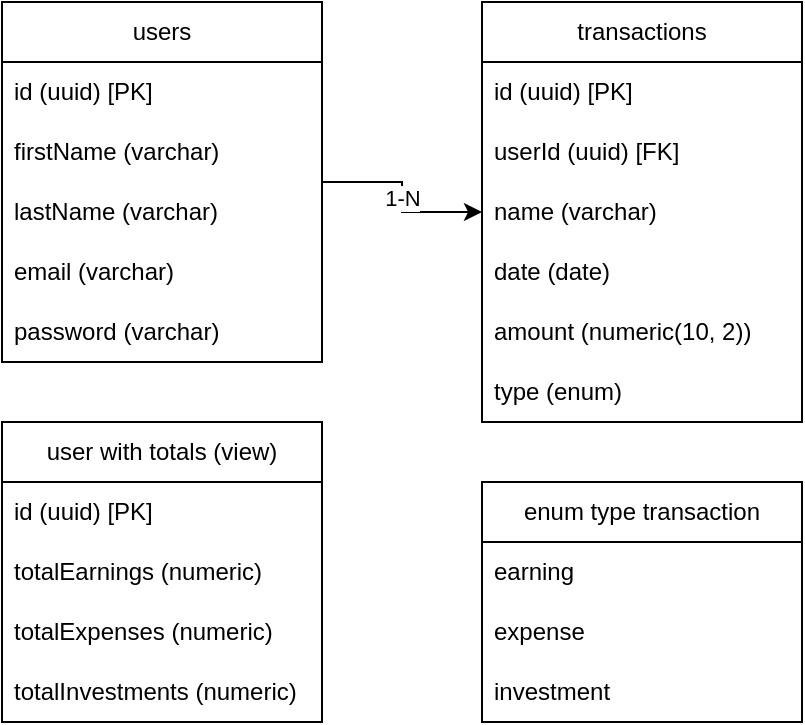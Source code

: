 <mxfile version="23.1.2" type="device" pages="3">
  <diagram name="diagrama" id="GlJtkF6hHukhu03NQxV0">
    <mxGraphModel dx="541" dy="517" grid="1" gridSize="10" guides="1" tooltips="1" connect="1" arrows="1" fold="1" page="1" pageScale="1" pageWidth="827" pageHeight="1169" math="0" shadow="0">
      <root>
        <mxCell id="0" />
        <mxCell id="1" parent="0" />
        <mxCell id="vJ9yWES98G2bZjYblE9Q-1" value="users" style="swimlane;fontStyle=0;childLayout=stackLayout;horizontal=1;startSize=30;horizontalStack=0;resizeParent=1;resizeParentMax=0;resizeLast=0;collapsible=1;marginBottom=0;whiteSpace=wrap;html=1;" parent="1" vertex="1">
          <mxGeometry x="240" y="280" width="160" height="180" as="geometry">
            <mxRectangle x="240" y="280" width="70" height="30" as="alternateBounds" />
          </mxGeometry>
        </mxCell>
        <mxCell id="vJ9yWES98G2bZjYblE9Q-2" value="id (uuid) [PK]" style="text;strokeColor=none;fillColor=none;align=left;verticalAlign=middle;spacingLeft=4;spacingRight=4;overflow=hidden;points=[[0,0.5],[1,0.5]];portConstraint=eastwest;rotatable=0;whiteSpace=wrap;html=1;" parent="vJ9yWES98G2bZjYblE9Q-1" vertex="1">
          <mxGeometry y="30" width="160" height="30" as="geometry" />
        </mxCell>
        <mxCell id="vJ9yWES98G2bZjYblE9Q-3" value="firstName (varchar)" style="text;strokeColor=none;fillColor=none;align=left;verticalAlign=middle;spacingLeft=4;spacingRight=4;overflow=hidden;points=[[0,0.5],[1,0.5]];portConstraint=eastwest;rotatable=0;whiteSpace=wrap;html=1;" parent="vJ9yWES98G2bZjYblE9Q-1" vertex="1">
          <mxGeometry y="60" width="160" height="30" as="geometry" />
        </mxCell>
        <mxCell id="vJ9yWES98G2bZjYblE9Q-4" value="lastName (varchar)" style="text;strokeColor=none;fillColor=none;align=left;verticalAlign=middle;spacingLeft=4;spacingRight=4;overflow=hidden;points=[[0,0.5],[1,0.5]];portConstraint=eastwest;rotatable=0;whiteSpace=wrap;html=1;" parent="vJ9yWES98G2bZjYblE9Q-1" vertex="1">
          <mxGeometry y="90" width="160" height="30" as="geometry" />
        </mxCell>
        <mxCell id="vJ9yWES98G2bZjYblE9Q-5" value="email (varchar)" style="text;strokeColor=none;fillColor=none;align=left;verticalAlign=middle;spacingLeft=4;spacingRight=4;overflow=hidden;points=[[0,0.5],[1,0.5]];portConstraint=eastwest;rotatable=0;whiteSpace=wrap;html=1;" parent="vJ9yWES98G2bZjYblE9Q-1" vertex="1">
          <mxGeometry y="120" width="160" height="30" as="geometry" />
        </mxCell>
        <mxCell id="vJ9yWES98G2bZjYblE9Q-6" value="password (varchar)" style="text;strokeColor=none;fillColor=none;align=left;verticalAlign=middle;spacingLeft=4;spacingRight=4;overflow=hidden;points=[[0,0.5],[1,0.5]];portConstraint=eastwest;rotatable=0;whiteSpace=wrap;html=1;" parent="vJ9yWES98G2bZjYblE9Q-1" vertex="1">
          <mxGeometry y="150" width="160" height="30" as="geometry" />
        </mxCell>
        <mxCell id="vJ9yWES98G2bZjYblE9Q-7" value="transactions" style="swimlane;fontStyle=0;childLayout=stackLayout;horizontal=1;startSize=30;horizontalStack=0;resizeParent=1;resizeParentMax=0;resizeLast=0;collapsible=1;marginBottom=0;whiteSpace=wrap;html=1;" parent="1" vertex="1">
          <mxGeometry x="480" y="280" width="160" height="210" as="geometry" />
        </mxCell>
        <mxCell id="vJ9yWES98G2bZjYblE9Q-8" value="id (uuid) [PK]" style="text;strokeColor=none;fillColor=none;align=left;verticalAlign=middle;spacingLeft=4;spacingRight=4;overflow=hidden;points=[[0,0.5],[1,0.5]];portConstraint=eastwest;rotatable=0;whiteSpace=wrap;html=1;" parent="vJ9yWES98G2bZjYblE9Q-7" vertex="1">
          <mxGeometry y="30" width="160" height="30" as="geometry" />
        </mxCell>
        <mxCell id="vJ9yWES98G2bZjYblE9Q-11" value="userId (uuid) [FK]" style="text;strokeColor=none;fillColor=none;align=left;verticalAlign=middle;spacingLeft=4;spacingRight=4;overflow=hidden;points=[[0,0.5],[1,0.5]];portConstraint=eastwest;rotatable=0;whiteSpace=wrap;html=1;" parent="vJ9yWES98G2bZjYblE9Q-7" vertex="1">
          <mxGeometry y="60" width="160" height="30" as="geometry" />
        </mxCell>
        <mxCell id="vJ9yWES98G2bZjYblE9Q-15" value="name (varchar)" style="text;strokeColor=none;fillColor=none;align=left;verticalAlign=middle;spacingLeft=4;spacingRight=4;overflow=hidden;points=[[0,0.5],[1,0.5]];portConstraint=eastwest;rotatable=0;whiteSpace=wrap;html=1;" parent="vJ9yWES98G2bZjYblE9Q-7" vertex="1">
          <mxGeometry y="90" width="160" height="30" as="geometry" />
        </mxCell>
        <mxCell id="vJ9yWES98G2bZjYblE9Q-16" value="date (date)" style="text;strokeColor=none;fillColor=none;align=left;verticalAlign=middle;spacingLeft=4;spacingRight=4;overflow=hidden;points=[[0,0.5],[1,0.5]];portConstraint=eastwest;rotatable=0;whiteSpace=wrap;html=1;" parent="vJ9yWES98G2bZjYblE9Q-7" vertex="1">
          <mxGeometry y="120" width="160" height="30" as="geometry" />
        </mxCell>
        <mxCell id="vJ9yWES98G2bZjYblE9Q-17" value="amount (numeric(10, 2))" style="text;strokeColor=none;fillColor=none;align=left;verticalAlign=middle;spacingLeft=4;spacingRight=4;overflow=hidden;points=[[0,0.5],[1,0.5]];portConstraint=eastwest;rotatable=0;whiteSpace=wrap;html=1;" parent="vJ9yWES98G2bZjYblE9Q-7" vertex="1">
          <mxGeometry y="150" width="160" height="30" as="geometry" />
        </mxCell>
        <mxCell id="vJ9yWES98G2bZjYblE9Q-18" value="type (enum)" style="text;strokeColor=none;fillColor=none;align=left;verticalAlign=middle;spacingLeft=4;spacingRight=4;overflow=hidden;points=[[0,0.5],[1,0.5]];portConstraint=eastwest;rotatable=0;whiteSpace=wrap;html=1;" parent="vJ9yWES98G2bZjYblE9Q-7" vertex="1">
          <mxGeometry y="180" width="160" height="30" as="geometry" />
        </mxCell>
        <mxCell id="vJ9yWES98G2bZjYblE9Q-24" value="user with totals (view)" style="swimlane;fontStyle=0;childLayout=stackLayout;horizontal=1;startSize=30;horizontalStack=0;resizeParent=1;resizeParentMax=0;resizeLast=0;collapsible=1;marginBottom=0;whiteSpace=wrap;html=1;" parent="1" vertex="1">
          <mxGeometry x="240" y="490" width="160" height="150" as="geometry">
            <mxRectangle x="240" y="480" width="160" height="30" as="alternateBounds" />
          </mxGeometry>
        </mxCell>
        <mxCell id="vJ9yWES98G2bZjYblE9Q-25" value="id (uuid) [PK]" style="text;strokeColor=none;fillColor=none;align=left;verticalAlign=middle;spacingLeft=4;spacingRight=4;overflow=hidden;points=[[0,0.5],[1,0.5]];portConstraint=eastwest;rotatable=0;whiteSpace=wrap;html=1;" parent="vJ9yWES98G2bZjYblE9Q-24" vertex="1">
          <mxGeometry y="30" width="160" height="30" as="geometry" />
        </mxCell>
        <mxCell id="vJ9yWES98G2bZjYblE9Q-26" value="totalEarnings (numeric)" style="text;strokeColor=none;fillColor=none;align=left;verticalAlign=middle;spacingLeft=4;spacingRight=4;overflow=hidden;points=[[0,0.5],[1,0.5]];portConstraint=eastwest;rotatable=0;whiteSpace=wrap;html=1;" parent="vJ9yWES98G2bZjYblE9Q-24" vertex="1">
          <mxGeometry y="60" width="160" height="30" as="geometry" />
        </mxCell>
        <mxCell id="vJ9yWES98G2bZjYblE9Q-27" value="totalExpenses (numeric)" style="text;strokeColor=none;fillColor=none;align=left;verticalAlign=middle;spacingLeft=4;spacingRight=4;overflow=hidden;points=[[0,0.5],[1,0.5]];portConstraint=eastwest;rotatable=0;whiteSpace=wrap;html=1;" parent="vJ9yWES98G2bZjYblE9Q-24" vertex="1">
          <mxGeometry y="90" width="160" height="30" as="geometry" />
        </mxCell>
        <mxCell id="vJ9yWES98G2bZjYblE9Q-31" value="totalInvestments (numeric)" style="text;strokeColor=none;fillColor=none;align=left;verticalAlign=middle;spacingLeft=4;spacingRight=4;overflow=hidden;points=[[0,0.5],[1,0.5]];portConstraint=eastwest;rotatable=0;whiteSpace=wrap;html=1;" parent="vJ9yWES98G2bZjYblE9Q-24" vertex="1">
          <mxGeometry y="120" width="160" height="30" as="geometry" />
        </mxCell>
        <mxCell id="PmvTw1RpLelXtplF2Zld-15" value="enum type transaction" style="swimlane;fontStyle=0;childLayout=stackLayout;horizontal=1;startSize=30;horizontalStack=0;resizeParent=1;resizeParentMax=0;resizeLast=0;collapsible=1;marginBottom=0;whiteSpace=wrap;html=1;" vertex="1" parent="1">
          <mxGeometry x="480" y="520" width="160" height="120" as="geometry">
            <mxRectangle x="240" y="480" width="160" height="30" as="alternateBounds" />
          </mxGeometry>
        </mxCell>
        <mxCell id="PmvTw1RpLelXtplF2Zld-16" value="earning" style="text;strokeColor=none;fillColor=none;align=left;verticalAlign=middle;spacingLeft=4;spacingRight=4;overflow=hidden;points=[[0,0.5],[1,0.5]];portConstraint=eastwest;rotatable=0;whiteSpace=wrap;html=1;" vertex="1" parent="PmvTw1RpLelXtplF2Zld-15">
          <mxGeometry y="30" width="160" height="30" as="geometry" />
        </mxCell>
        <mxCell id="PmvTw1RpLelXtplF2Zld-17" value="expense" style="text;strokeColor=none;fillColor=none;align=left;verticalAlign=middle;spacingLeft=4;spacingRight=4;overflow=hidden;points=[[0,0.5],[1,0.5]];portConstraint=eastwest;rotatable=0;whiteSpace=wrap;html=1;" vertex="1" parent="PmvTw1RpLelXtplF2Zld-15">
          <mxGeometry y="60" width="160" height="30" as="geometry" />
        </mxCell>
        <mxCell id="PmvTw1RpLelXtplF2Zld-18" value="investment" style="text;strokeColor=none;fillColor=none;align=left;verticalAlign=middle;spacingLeft=4;spacingRight=4;overflow=hidden;points=[[0,0.5],[1,0.5]];portConstraint=eastwest;rotatable=0;whiteSpace=wrap;html=1;" vertex="1" parent="PmvTw1RpLelXtplF2Zld-15">
          <mxGeometry y="90" width="160" height="30" as="geometry" />
        </mxCell>
        <mxCell id="PmvTw1RpLelXtplF2Zld-23" value="1-N" style="edgeStyle=orthogonalEdgeStyle;rounded=0;orthogonalLoop=1;jettySize=auto;html=1;" edge="1" parent="1" source="vJ9yWES98G2bZjYblE9Q-1" target="vJ9yWES98G2bZjYblE9Q-7">
          <mxGeometry relative="1" as="geometry" />
        </mxCell>
      </root>
    </mxGraphModel>
  </diagram>
  <diagram id="YX2ujxCW2_l1arzCoZXy" name="router user">
    <mxGraphModel dx="980" dy="936" grid="1" gridSize="10" guides="1" tooltips="1" connect="1" arrows="1" fold="1" page="1" pageScale="1" pageWidth="827" pageHeight="1169" math="0" shadow="0">
      <root>
        <mxCell id="0" />
        <mxCell id="1" parent="0" />
        <mxCell id="Z8_-2b6l-7rYVlN2FwcG-3" value="" style="edgeStyle=orthogonalEdgeStyle;rounded=0;orthogonalLoop=1;jettySize=auto;html=1;" parent="1" source="Z8_-2b6l-7rYVlN2FwcG-1" target="Z8_-2b6l-7rYVlN2FwcG-2" edge="1">
          <mxGeometry relative="1" as="geometry" />
        </mxCell>
        <mxCell id="Z8_-2b6l-7rYVlN2FwcG-1" value="POST&lt;br&gt;/users" style="shape=step;perimeter=stepPerimeter;whiteSpace=wrap;html=1;fixedSize=1;" parent="1" vertex="1">
          <mxGeometry x="100" y="230" width="120" height="80" as="geometry" />
        </mxCell>
        <mxCell id="Z8_-2b6l-7rYVlN2FwcG-5" value="" style="edgeStyle=orthogonalEdgeStyle;rounded=0;orthogonalLoop=1;jettySize=auto;html=1;" parent="1" source="Z8_-2b6l-7rYVlN2FwcG-2" target="Z8_-2b6l-7rYVlN2FwcG-4" edge="1">
          <mxGeometry relative="1" as="geometry" />
        </mxCell>
        <mxCell id="Z8_-2b6l-7rYVlN2FwcG-9" value="" style="edgeStyle=orthogonalEdgeStyle;rounded=0;orthogonalLoop=1;jettySize=auto;html=1;" parent="1" source="Z8_-2b6l-7rYVlN2FwcG-2" target="Z8_-2b6l-7rYVlN2FwcG-8" edge="1">
          <mxGeometry relative="1" as="geometry" />
        </mxCell>
        <mxCell id="Z8_-2b6l-7rYVlN2FwcG-2" value="Validar os dados&lt;br&gt;recebidos" style="whiteSpace=wrap;html=1;" parent="1" vertex="1">
          <mxGeometry x="300" y="240" width="120" height="60" as="geometry" />
        </mxCell>
        <mxCell id="Z8_-2b6l-7rYVlN2FwcG-7" value="" style="edgeStyle=orthogonalEdgeStyle;rounded=0;orthogonalLoop=1;jettySize=auto;html=1;" parent="1" source="Z8_-2b6l-7rYVlN2FwcG-4" target="Z8_-2b6l-7rYVlN2FwcG-6" edge="1">
          <mxGeometry relative="1" as="geometry" />
        </mxCell>
        <mxCell id="Z8_-2b6l-7rYVlN2FwcG-11" value="" style="edgeStyle=orthogonalEdgeStyle;rounded=0;orthogonalLoop=1;jettySize=auto;html=1;" parent="1" source="Z8_-2b6l-7rYVlN2FwcG-4" target="Z8_-2b6l-7rYVlN2FwcG-10" edge="1">
          <mxGeometry relative="1" as="geometry" />
        </mxCell>
        <mxCell id="Z8_-2b6l-7rYVlN2FwcG-4" value="Executar regras&lt;br&gt;de negócio" style="whiteSpace=wrap;html=1;" parent="1" vertex="1">
          <mxGeometry x="500" y="240" width="120" height="60" as="geometry" />
        </mxCell>
        <mxCell id="-2_jeQG6R0srcESyG6Mr-2" value="" style="edgeStyle=orthogonalEdgeStyle;rounded=0;orthogonalLoop=1;jettySize=auto;html=1;" parent="1" source="Z8_-2b6l-7rYVlN2FwcG-6" target="-2_jeQG6R0srcESyG6Mr-1" edge="1">
          <mxGeometry relative="1" as="geometry" />
        </mxCell>
        <mxCell id="Z8_-2b6l-7rYVlN2FwcG-6" value="Verificar se e-mail&lt;br&gt;já está em uso" style="whiteSpace=wrap;html=1;" parent="1" vertex="1">
          <mxGeometry x="500" y="380" width="120" height="60" as="geometry" />
        </mxCell>
        <mxCell id="Z8_-2b6l-7rYVlN2FwcG-8" value="Validar campos obrigatórios e tamanho de senha" style="whiteSpace=wrap;html=1;" parent="1" vertex="1">
          <mxGeometry x="300" y="380" width="120" height="60" as="geometry" />
        </mxCell>
        <mxCell id="Z8_-2b6l-7rYVlN2FwcG-13" style="edgeStyle=orthogonalEdgeStyle;rounded=0;orthogonalLoop=1;jettySize=auto;html=1;entryX=0.507;entryY=0.007;entryDx=0;entryDy=0;entryPerimeter=0;" parent="1" source="Z8_-2b6l-7rYVlN2FwcG-10" target="Z8_-2b6l-7rYVlN2FwcG-14" edge="1">
          <mxGeometry relative="1" as="geometry">
            <mxPoint x="760" y="360" as="targetPoint" />
          </mxGeometry>
        </mxCell>
        <mxCell id="Z8_-2b6l-7rYVlN2FwcG-10" value="Criar o usuário no&amp;nbsp;&lt;br&gt;banco de dados" style="whiteSpace=wrap;html=1;" parent="1" vertex="1">
          <mxGeometry x="700" y="240" width="120" height="60" as="geometry" />
        </mxCell>
        <mxCell id="Z8_-2b6l-7rYVlN2FwcG-14" value="" style="image;aspect=fixed;html=1;points=[];align=center;fontSize=12;image=img/lib/azure2/databases/Azure_Database_PostgreSQL_Server.svg;" parent="1" vertex="1">
          <mxGeometry x="736" y="370" width="48" height="64" as="geometry" />
        </mxCell>
        <mxCell id="Z8_-2b6l-7rYVlN2FwcG-16" style="edgeStyle=orthogonalEdgeStyle;rounded=0;orthogonalLoop=1;jettySize=auto;html=1;entryX=0.5;entryY=0;entryDx=0;entryDy=0;" parent="1" source="Z8_-2b6l-7rYVlN2FwcG-15" target="Z8_-2b6l-7rYVlN2FwcG-2" edge="1">
          <mxGeometry relative="1" as="geometry" />
        </mxCell>
        <mxCell id="Z8_-2b6l-7rYVlN2FwcG-21" style="edgeStyle=orthogonalEdgeStyle;rounded=0;orthogonalLoop=1;jettySize=auto;html=1;entryX=0;entryY=0.5;entryDx=0;entryDy=0;" parent="1" source="Z8_-2b6l-7rYVlN2FwcG-15" target="Z8_-2b6l-7rYVlN2FwcG-17" edge="1">
          <mxGeometry relative="1" as="geometry" />
        </mxCell>
        <mxCell id="Z8_-2b6l-7rYVlN2FwcG-15" value="Create User&lt;br&gt;Controller" style="shape=process;whiteSpace=wrap;html=1;backgroundOutline=1;" parent="1" vertex="1">
          <mxGeometry x="300" y="130" width="120" height="60" as="geometry" />
        </mxCell>
        <mxCell id="Z8_-2b6l-7rYVlN2FwcG-18" style="edgeStyle=orthogonalEdgeStyle;rounded=0;orthogonalLoop=1;jettySize=auto;html=1;entryX=0.5;entryY=0;entryDx=0;entryDy=0;" parent="1" source="Z8_-2b6l-7rYVlN2FwcG-17" target="Z8_-2b6l-7rYVlN2FwcG-4" edge="1">
          <mxGeometry relative="1" as="geometry" />
        </mxCell>
        <mxCell id="Z8_-2b6l-7rYVlN2FwcG-22" style="edgeStyle=orthogonalEdgeStyle;rounded=0;orthogonalLoop=1;jettySize=auto;html=1;entryX=0;entryY=0.5;entryDx=0;entryDy=0;" parent="1" source="Z8_-2b6l-7rYVlN2FwcG-17" target="Z8_-2b6l-7rYVlN2FwcG-19" edge="1">
          <mxGeometry relative="1" as="geometry" />
        </mxCell>
        <mxCell id="dPJkjMJfBqfew0oFAQck-2" value="Validate user e-mail" style="edgeStyle=orthogonalEdgeStyle;rounded=0;orthogonalLoop=1;jettySize=auto;html=1;entryX=0;entryY=0.5;entryDx=0;entryDy=0;" parent="1" source="Z8_-2b6l-7rYVlN2FwcG-17" target="dPJkjMJfBqfew0oFAQck-1" edge="1">
          <mxGeometry relative="1" as="geometry">
            <Array as="points">
              <mxPoint x="560" y="70" />
            </Array>
          </mxGeometry>
        </mxCell>
        <mxCell id="Z8_-2b6l-7rYVlN2FwcG-17" value="Create User&lt;br&gt;Use Case" style="shape=process;whiteSpace=wrap;html=1;backgroundOutline=1;" parent="1" vertex="1">
          <mxGeometry x="500" y="130" width="120" height="60" as="geometry" />
        </mxCell>
        <mxCell id="Z8_-2b6l-7rYVlN2FwcG-20" style="edgeStyle=orthogonalEdgeStyle;rounded=0;orthogonalLoop=1;jettySize=auto;html=1;entryX=0.503;entryY=-0.048;entryDx=0;entryDy=0;entryPerimeter=0;" parent="1" source="Z8_-2b6l-7rYVlN2FwcG-19" target="Z8_-2b6l-7rYVlN2FwcG-10" edge="1">
          <mxGeometry relative="1" as="geometry" />
        </mxCell>
        <mxCell id="Z8_-2b6l-7rYVlN2FwcG-19" value="Postgres Create User Repository" style="shape=process;whiteSpace=wrap;html=1;backgroundOutline=1;" parent="1" vertex="1">
          <mxGeometry x="700" y="130" width="120" height="60" as="geometry" />
        </mxCell>
        <mxCell id="-2_jeQG6R0srcESyG6Mr-3" value="Salvar senha&lt;br&gt;criptografada" style="edgeStyle=orthogonalEdgeStyle;rounded=0;orthogonalLoop=1;jettySize=auto;html=1;entryX=0;entryY=0.5;entryDx=0;entryDy=0;" parent="1" source="-2_jeQG6R0srcESyG6Mr-1" target="Z8_-2b6l-7rYVlN2FwcG-10" edge="1">
          <mxGeometry relative="1" as="geometry" />
        </mxCell>
        <mxCell id="-2_jeQG6R0srcESyG6Mr-1" value="Criptografar senha&lt;br&gt;com Bcrypt" style="whiteSpace=wrap;html=1;" parent="1" vertex="1">
          <mxGeometry x="500" y="520" width="120" height="60" as="geometry" />
        </mxCell>
        <mxCell id="dPJkjMJfBqfew0oFAQck-1" value="Postgres Get User By Email Repository" style="shape=process;whiteSpace=wrap;html=1;backgroundOutline=1;" parent="1" vertex="1">
          <mxGeometry x="700" y="40" width="120" height="60" as="geometry" />
        </mxCell>
        <mxCell id="0iSXixN-DBBWCyztETu3-1" value="" style="edgeStyle=orthogonalEdgeStyle;rounded=0;orthogonalLoop=1;jettySize=auto;html=1;" parent="1" source="0iSXixN-DBBWCyztETu3-2" target="0iSXixN-DBBWCyztETu3-5" edge="1">
          <mxGeometry relative="1" as="geometry" />
        </mxCell>
        <mxCell id="0iSXixN-DBBWCyztETu3-2" value="PATCH&lt;br&gt;/users" style="shape=step;perimeter=stepPerimeter;whiteSpace=wrap;html=1;fixedSize=1;" parent="1" vertex="1">
          <mxGeometry x="107" y="840" width="120" height="80" as="geometry" />
        </mxCell>
        <mxCell id="0iSXixN-DBBWCyztETu3-3" value="" style="edgeStyle=orthogonalEdgeStyle;rounded=0;orthogonalLoop=1;jettySize=auto;html=1;" parent="1" source="0iSXixN-DBBWCyztETu3-5" target="0iSXixN-DBBWCyztETu3-8" edge="1">
          <mxGeometry relative="1" as="geometry" />
        </mxCell>
        <mxCell id="0iSXixN-DBBWCyztETu3-28" value="" style="edgeStyle=orthogonalEdgeStyle;rounded=0;orthogonalLoop=1;jettySize=auto;html=1;" parent="1" source="0iSXixN-DBBWCyztETu3-5" target="0iSXixN-DBBWCyztETu3-27" edge="1">
          <mxGeometry relative="1" as="geometry" />
        </mxCell>
        <mxCell id="0iSXixN-DBBWCyztETu3-5" value="Validar os dados&lt;br&gt;recebidos" style="whiteSpace=wrap;html=1;" parent="1" vertex="1">
          <mxGeometry x="307" y="850" width="120" height="60" as="geometry" />
        </mxCell>
        <mxCell id="0iSXixN-DBBWCyztETu3-6" value="" style="edgeStyle=orthogonalEdgeStyle;rounded=0;orthogonalLoop=1;jettySize=auto;html=1;" parent="1" source="0iSXixN-DBBWCyztETu3-8" target="0iSXixN-DBBWCyztETu3-10" edge="1">
          <mxGeometry relative="1" as="geometry" />
        </mxCell>
        <mxCell id="0iSXixN-DBBWCyztETu3-7" value="" style="edgeStyle=orthogonalEdgeStyle;rounded=0;orthogonalLoop=1;jettySize=auto;html=1;" parent="1" source="0iSXixN-DBBWCyztETu3-8" target="0iSXixN-DBBWCyztETu3-13" edge="1">
          <mxGeometry relative="1" as="geometry" />
        </mxCell>
        <mxCell id="0iSXixN-DBBWCyztETu3-8" value="Executar regras&lt;br&gt;de negócio" style="whiteSpace=wrap;html=1;" parent="1" vertex="1">
          <mxGeometry x="507" y="850" width="120" height="60" as="geometry" />
        </mxCell>
        <mxCell id="0iSXixN-DBBWCyztETu3-9" value="" style="edgeStyle=orthogonalEdgeStyle;rounded=0;orthogonalLoop=1;jettySize=auto;html=1;" parent="1" source="0iSXixN-DBBWCyztETu3-10" target="0iSXixN-DBBWCyztETu3-25" edge="1">
          <mxGeometry relative="1" as="geometry" />
        </mxCell>
        <mxCell id="0iSXixN-DBBWCyztETu3-10" value="Se o e-mail estiver sendo atualizado, verificar se&lt;br&gt;já está em uso" style="whiteSpace=wrap;html=1;" parent="1" vertex="1">
          <mxGeometry x="507" y="990" width="120" height="60" as="geometry" />
        </mxCell>
        <mxCell id="0iSXixN-DBBWCyztETu3-12" style="edgeStyle=orthogonalEdgeStyle;rounded=0;orthogonalLoop=1;jettySize=auto;html=1;entryX=0.507;entryY=0.007;entryDx=0;entryDy=0;entryPerimeter=0;" parent="1" source="0iSXixN-DBBWCyztETu3-13" target="0iSXixN-DBBWCyztETu3-14" edge="1">
          <mxGeometry relative="1" as="geometry">
            <mxPoint x="767" y="970" as="targetPoint" />
          </mxGeometry>
        </mxCell>
        <mxCell id="0iSXixN-DBBWCyztETu3-13" value="Atualizar o usuário no&amp;nbsp;&lt;br&gt;banco de dados" style="whiteSpace=wrap;html=1;" parent="1" vertex="1">
          <mxGeometry x="707" y="850" width="120" height="60" as="geometry" />
        </mxCell>
        <mxCell id="0iSXixN-DBBWCyztETu3-14" value="" style="image;aspect=fixed;html=1;points=[];align=center;fontSize=12;image=img/lib/azure2/databases/Azure_Database_PostgreSQL_Server.svg;" parent="1" vertex="1">
          <mxGeometry x="743" y="980" width="48" height="64" as="geometry" />
        </mxCell>
        <mxCell id="0iSXixN-DBBWCyztETu3-15" style="edgeStyle=orthogonalEdgeStyle;rounded=0;orthogonalLoop=1;jettySize=auto;html=1;entryX=0.5;entryY=0;entryDx=0;entryDy=0;" parent="1" source="0iSXixN-DBBWCyztETu3-17" target="0iSXixN-DBBWCyztETu3-5" edge="1">
          <mxGeometry relative="1" as="geometry" />
        </mxCell>
        <mxCell id="0iSXixN-DBBWCyztETu3-16" style="edgeStyle=orthogonalEdgeStyle;rounded=0;orthogonalLoop=1;jettySize=auto;html=1;entryX=0;entryY=0.5;entryDx=0;entryDy=0;" parent="1" source="0iSXixN-DBBWCyztETu3-17" target="0iSXixN-DBBWCyztETu3-21" edge="1">
          <mxGeometry relative="1" as="geometry" />
        </mxCell>
        <mxCell id="0iSXixN-DBBWCyztETu3-17" value="Update User&lt;br&gt;Controller" style="shape=process;whiteSpace=wrap;html=1;backgroundOutline=1;" parent="1" vertex="1">
          <mxGeometry x="307" y="740" width="120" height="60" as="geometry" />
        </mxCell>
        <mxCell id="0iSXixN-DBBWCyztETu3-18" style="edgeStyle=orthogonalEdgeStyle;rounded=0;orthogonalLoop=1;jettySize=auto;html=1;entryX=0.5;entryY=0;entryDx=0;entryDy=0;" parent="1" source="0iSXixN-DBBWCyztETu3-21" target="0iSXixN-DBBWCyztETu3-8" edge="1">
          <mxGeometry relative="1" as="geometry" />
        </mxCell>
        <mxCell id="0iSXixN-DBBWCyztETu3-19" style="edgeStyle=orthogonalEdgeStyle;rounded=0;orthogonalLoop=1;jettySize=auto;html=1;entryX=0;entryY=0.5;entryDx=0;entryDy=0;" parent="1" source="0iSXixN-DBBWCyztETu3-21" target="0iSXixN-DBBWCyztETu3-23" edge="1">
          <mxGeometry relative="1" as="geometry" />
        </mxCell>
        <mxCell id="0iSXixN-DBBWCyztETu3-20" value="Validate user e-mail" style="edgeStyle=orthogonalEdgeStyle;rounded=0;orthogonalLoop=1;jettySize=auto;html=1;entryX=0;entryY=0.5;entryDx=0;entryDy=0;" parent="1" source="0iSXixN-DBBWCyztETu3-21" target="0iSXixN-DBBWCyztETu3-26" edge="1">
          <mxGeometry relative="1" as="geometry">
            <Array as="points">
              <mxPoint x="567" y="680" />
            </Array>
          </mxGeometry>
        </mxCell>
        <mxCell id="0iSXixN-DBBWCyztETu3-21" value="Update User&lt;br&gt;Use Case" style="shape=process;whiteSpace=wrap;html=1;backgroundOutline=1;" parent="1" vertex="1">
          <mxGeometry x="507" y="740" width="120" height="60" as="geometry" />
        </mxCell>
        <mxCell id="0iSXixN-DBBWCyztETu3-22" style="edgeStyle=orthogonalEdgeStyle;rounded=0;orthogonalLoop=1;jettySize=auto;html=1;entryX=0.503;entryY=-0.048;entryDx=0;entryDy=0;entryPerimeter=0;" parent="1" source="0iSXixN-DBBWCyztETu3-23" target="0iSXixN-DBBWCyztETu3-13" edge="1">
          <mxGeometry relative="1" as="geometry" />
        </mxCell>
        <mxCell id="0iSXixN-DBBWCyztETu3-23" value="Postgres Update User Repository" style="shape=process;whiteSpace=wrap;html=1;backgroundOutline=1;" parent="1" vertex="1">
          <mxGeometry x="707" y="740" width="120" height="60" as="geometry" />
        </mxCell>
        <mxCell id="0iSXixN-DBBWCyztETu3-24" value="Salvar senha&lt;br&gt;criptografada" style="edgeStyle=orthogonalEdgeStyle;rounded=0;orthogonalLoop=1;jettySize=auto;html=1;entryX=0;entryY=0.5;entryDx=0;entryDy=0;" parent="1" source="0iSXixN-DBBWCyztETu3-25" target="0iSXixN-DBBWCyztETu3-13" edge="1">
          <mxGeometry relative="1" as="geometry" />
        </mxCell>
        <mxCell id="0iSXixN-DBBWCyztETu3-25" value="Se a senha estiver sendo atualizada, criptografar com Bcrypt" style="whiteSpace=wrap;html=1;" parent="1" vertex="1">
          <mxGeometry x="507" y="1130" width="120" height="60" as="geometry" />
        </mxCell>
        <mxCell id="0iSXixN-DBBWCyztETu3-26" value="Postgres Get User By Email Repository" style="shape=process;whiteSpace=wrap;html=1;backgroundOutline=1;" parent="1" vertex="1">
          <mxGeometry x="707" y="650" width="120" height="60" as="geometry" />
        </mxCell>
        <mxCell id="0iSXixN-DBBWCyztETu3-30" value="" style="edgeStyle=orthogonalEdgeStyle;rounded=0;orthogonalLoop=1;jettySize=auto;html=1;" parent="1" source="0iSXixN-DBBWCyztETu3-27" target="0iSXixN-DBBWCyztETu3-29" edge="1">
          <mxGeometry relative="1" as="geometry" />
        </mxCell>
        <mxCell id="0iSXixN-DBBWCyztETu3-27" value="Validar se campos não permitidos foram passados" style="whiteSpace=wrap;html=1;" parent="1" vertex="1">
          <mxGeometry x="307" y="990" width="120" height="60" as="geometry" />
        </mxCell>
        <mxCell id="0iSXixN-DBBWCyztETu3-32" value="" style="edgeStyle=orthogonalEdgeStyle;rounded=0;orthogonalLoop=1;jettySize=auto;html=1;" parent="1" source="0iSXixN-DBBWCyztETu3-29" target="0iSXixN-DBBWCyztETu3-31" edge="1">
          <mxGeometry relative="1" as="geometry" />
        </mxCell>
        <mxCell id="0iSXixN-DBBWCyztETu3-29" value="Se a senha for atualizada, validar seu tamanho" style="whiteSpace=wrap;html=1;" parent="1" vertex="1">
          <mxGeometry x="307" y="1130" width="120" height="60" as="geometry" />
        </mxCell>
        <mxCell id="0iSXixN-DBBWCyztETu3-31" value="Se o email for atualizado, validar seu formato" style="whiteSpace=wrap;html=1;" parent="1" vertex="1">
          <mxGeometry x="307" y="1270" width="120" height="60" as="geometry" />
        </mxCell>
      </root>
    </mxGraphModel>
  </diagram>
  <diagram id="g6GNTt4BYqeV3M3hmBy2" name="router transaction">
    <mxGraphModel dx="784" dy="749" grid="1" gridSize="10" guides="1" tooltips="1" connect="1" arrows="1" fold="1" page="1" pageScale="1" pageWidth="827" pageHeight="1169" math="0" shadow="0">
      <root>
        <mxCell id="0" />
        <mxCell id="1" parent="0" />
        <mxCell id="LUbzfmlYaWEMARw_MEYS-3" value="" style="edgeStyle=orthogonalEdgeStyle;rounded=0;orthogonalLoop=1;jettySize=auto;html=1;" parent="1" source="LUbzfmlYaWEMARw_MEYS-1" target="LUbzfmlYaWEMARw_MEYS-2" edge="1">
          <mxGeometry relative="1" as="geometry" />
        </mxCell>
        <mxCell id="LUbzfmlYaWEMARw_MEYS-1" value="POST&lt;br&gt;/transactions" style="shape=step;perimeter=stepPerimeter;whiteSpace=wrap;html=1;fixedSize=1;" parent="1" vertex="1">
          <mxGeometry x="90" y="30" width="120" height="80" as="geometry" />
        </mxCell>
        <mxCell id="LUbzfmlYaWEMARw_MEYS-5" value="" style="edgeStyle=orthogonalEdgeStyle;rounded=0;orthogonalLoop=1;jettySize=auto;html=1;" parent="1" source="LUbzfmlYaWEMARw_MEYS-2" target="LUbzfmlYaWEMARw_MEYS-4" edge="1">
          <mxGeometry relative="1" as="geometry" />
        </mxCell>
        <mxCell id="LUbzfmlYaWEMARw_MEYS-9" value="" style="edgeStyle=orthogonalEdgeStyle;rounded=0;orthogonalLoop=1;jettySize=auto;html=1;" parent="1" source="LUbzfmlYaWEMARw_MEYS-2" target="LUbzfmlYaWEMARw_MEYS-8" edge="1">
          <mxGeometry relative="1" as="geometry" />
        </mxCell>
        <mxCell id="LUbzfmlYaWEMARw_MEYS-2" value="Create Transaction&lt;br&gt;Controller" style="whiteSpace=wrap;html=1;" parent="1" vertex="1">
          <mxGeometry x="290" y="40" width="120" height="60" as="geometry" />
        </mxCell>
        <mxCell id="LUbzfmlYaWEMARw_MEYS-7" value="" style="edgeStyle=orthogonalEdgeStyle;rounded=0;orthogonalLoop=1;jettySize=auto;html=1;" parent="1" source="LUbzfmlYaWEMARw_MEYS-4" target="LUbzfmlYaWEMARw_MEYS-6" edge="1">
          <mxGeometry relative="1" as="geometry" />
        </mxCell>
        <mxCell id="LUbzfmlYaWEMARw_MEYS-16" value="" style="edgeStyle=orthogonalEdgeStyle;rounded=0;orthogonalLoop=1;jettySize=auto;html=1;" parent="1" source="LUbzfmlYaWEMARw_MEYS-4" target="LUbzfmlYaWEMARw_MEYS-15" edge="1">
          <mxGeometry relative="1" as="geometry" />
        </mxCell>
        <mxCell id="LUbzfmlYaWEMARw_MEYS-4" value="Create Transaction&lt;br&gt;Use Case" style="whiteSpace=wrap;html=1;" parent="1" vertex="1">
          <mxGeometry x="490" y="40" width="120" height="60" as="geometry" />
        </mxCell>
        <mxCell id="LUbzfmlYaWEMARw_MEYS-6" value="Postgres Create Transaction&lt;br&gt;Repository" style="whiteSpace=wrap;html=1;" parent="1" vertex="1">
          <mxGeometry x="690" y="40" width="120" height="60" as="geometry" />
        </mxCell>
        <mxCell id="LUbzfmlYaWEMARw_MEYS-11" value="" style="edgeStyle=orthogonalEdgeStyle;rounded=0;orthogonalLoop=1;jettySize=auto;html=1;" parent="1" source="LUbzfmlYaWEMARw_MEYS-8" target="LUbzfmlYaWEMARw_MEYS-10" edge="1">
          <mxGeometry relative="1" as="geometry" />
        </mxCell>
        <mxCell id="LUbzfmlYaWEMARw_MEYS-8" value="Validar se ID da transação é válido" style="whiteSpace=wrap;html=1;" parent="1" vertex="1">
          <mxGeometry x="290" y="180" width="120" height="60" as="geometry" />
        </mxCell>
        <mxCell id="LUbzfmlYaWEMARw_MEYS-14" value="" style="edgeStyle=orthogonalEdgeStyle;rounded=0;orthogonalLoop=1;jettySize=auto;html=1;" parent="1" source="LUbzfmlYaWEMARw_MEYS-10" target="LUbzfmlYaWEMARw_MEYS-13" edge="1">
          <mxGeometry relative="1" as="geometry" />
        </mxCell>
        <mxCell id="LUbzfmlYaWEMARw_MEYS-10" value="Validar se o amount é maior do que 0 e se tem 2 casas decimais" style="whiteSpace=wrap;html=1;" parent="1" vertex="1">
          <mxGeometry x="290" y="320" width="120" height="60" as="geometry" />
        </mxCell>
        <mxCell id="LUbzfmlYaWEMARw_MEYS-20" value="" style="edgeStyle=orthogonalEdgeStyle;rounded=0;orthogonalLoop=1;jettySize=auto;html=1;" parent="1" source="LUbzfmlYaWEMARw_MEYS-13" target="LUbzfmlYaWEMARw_MEYS-19" edge="1">
          <mxGeometry relative="1" as="geometry" />
        </mxCell>
        <mxCell id="LUbzfmlYaWEMARw_MEYS-13" value="Validar se o type&lt;br&gt;é válido" style="whiteSpace=wrap;html=1;" parent="1" vertex="1">
          <mxGeometry x="290" y="460" width="120" height="60" as="geometry" />
        </mxCell>
        <mxCell id="LUbzfmlYaWEMARw_MEYS-18" value="" style="edgeStyle=orthogonalEdgeStyle;rounded=0;orthogonalLoop=1;jettySize=auto;html=1;" parent="1" source="LUbzfmlYaWEMARw_MEYS-15" target="LUbzfmlYaWEMARw_MEYS-17" edge="1">
          <mxGeometry relative="1" as="geometry" />
        </mxCell>
        <mxCell id="LUbzfmlYaWEMARw_MEYS-15" value="Validar se o usuário recebido existe" style="whiteSpace=wrap;html=1;" parent="1" vertex="1">
          <mxGeometry x="490" y="180" width="120" height="60" as="geometry" />
        </mxCell>
        <mxCell id="LUbzfmlYaWEMARw_MEYS-17" value="Criar ID da transaction" style="whiteSpace=wrap;html=1;" parent="1" vertex="1">
          <mxGeometry x="490" y="320" width="120" height="60" as="geometry" />
        </mxCell>
        <mxCell id="LUbzfmlYaWEMARw_MEYS-19" value="Validar campos obrigatórios" style="whiteSpace=wrap;html=1;" parent="1" vertex="1">
          <mxGeometry x="290" y="600" width="120" height="60" as="geometry" />
        </mxCell>
      </root>
    </mxGraphModel>
  </diagram>
</mxfile>
